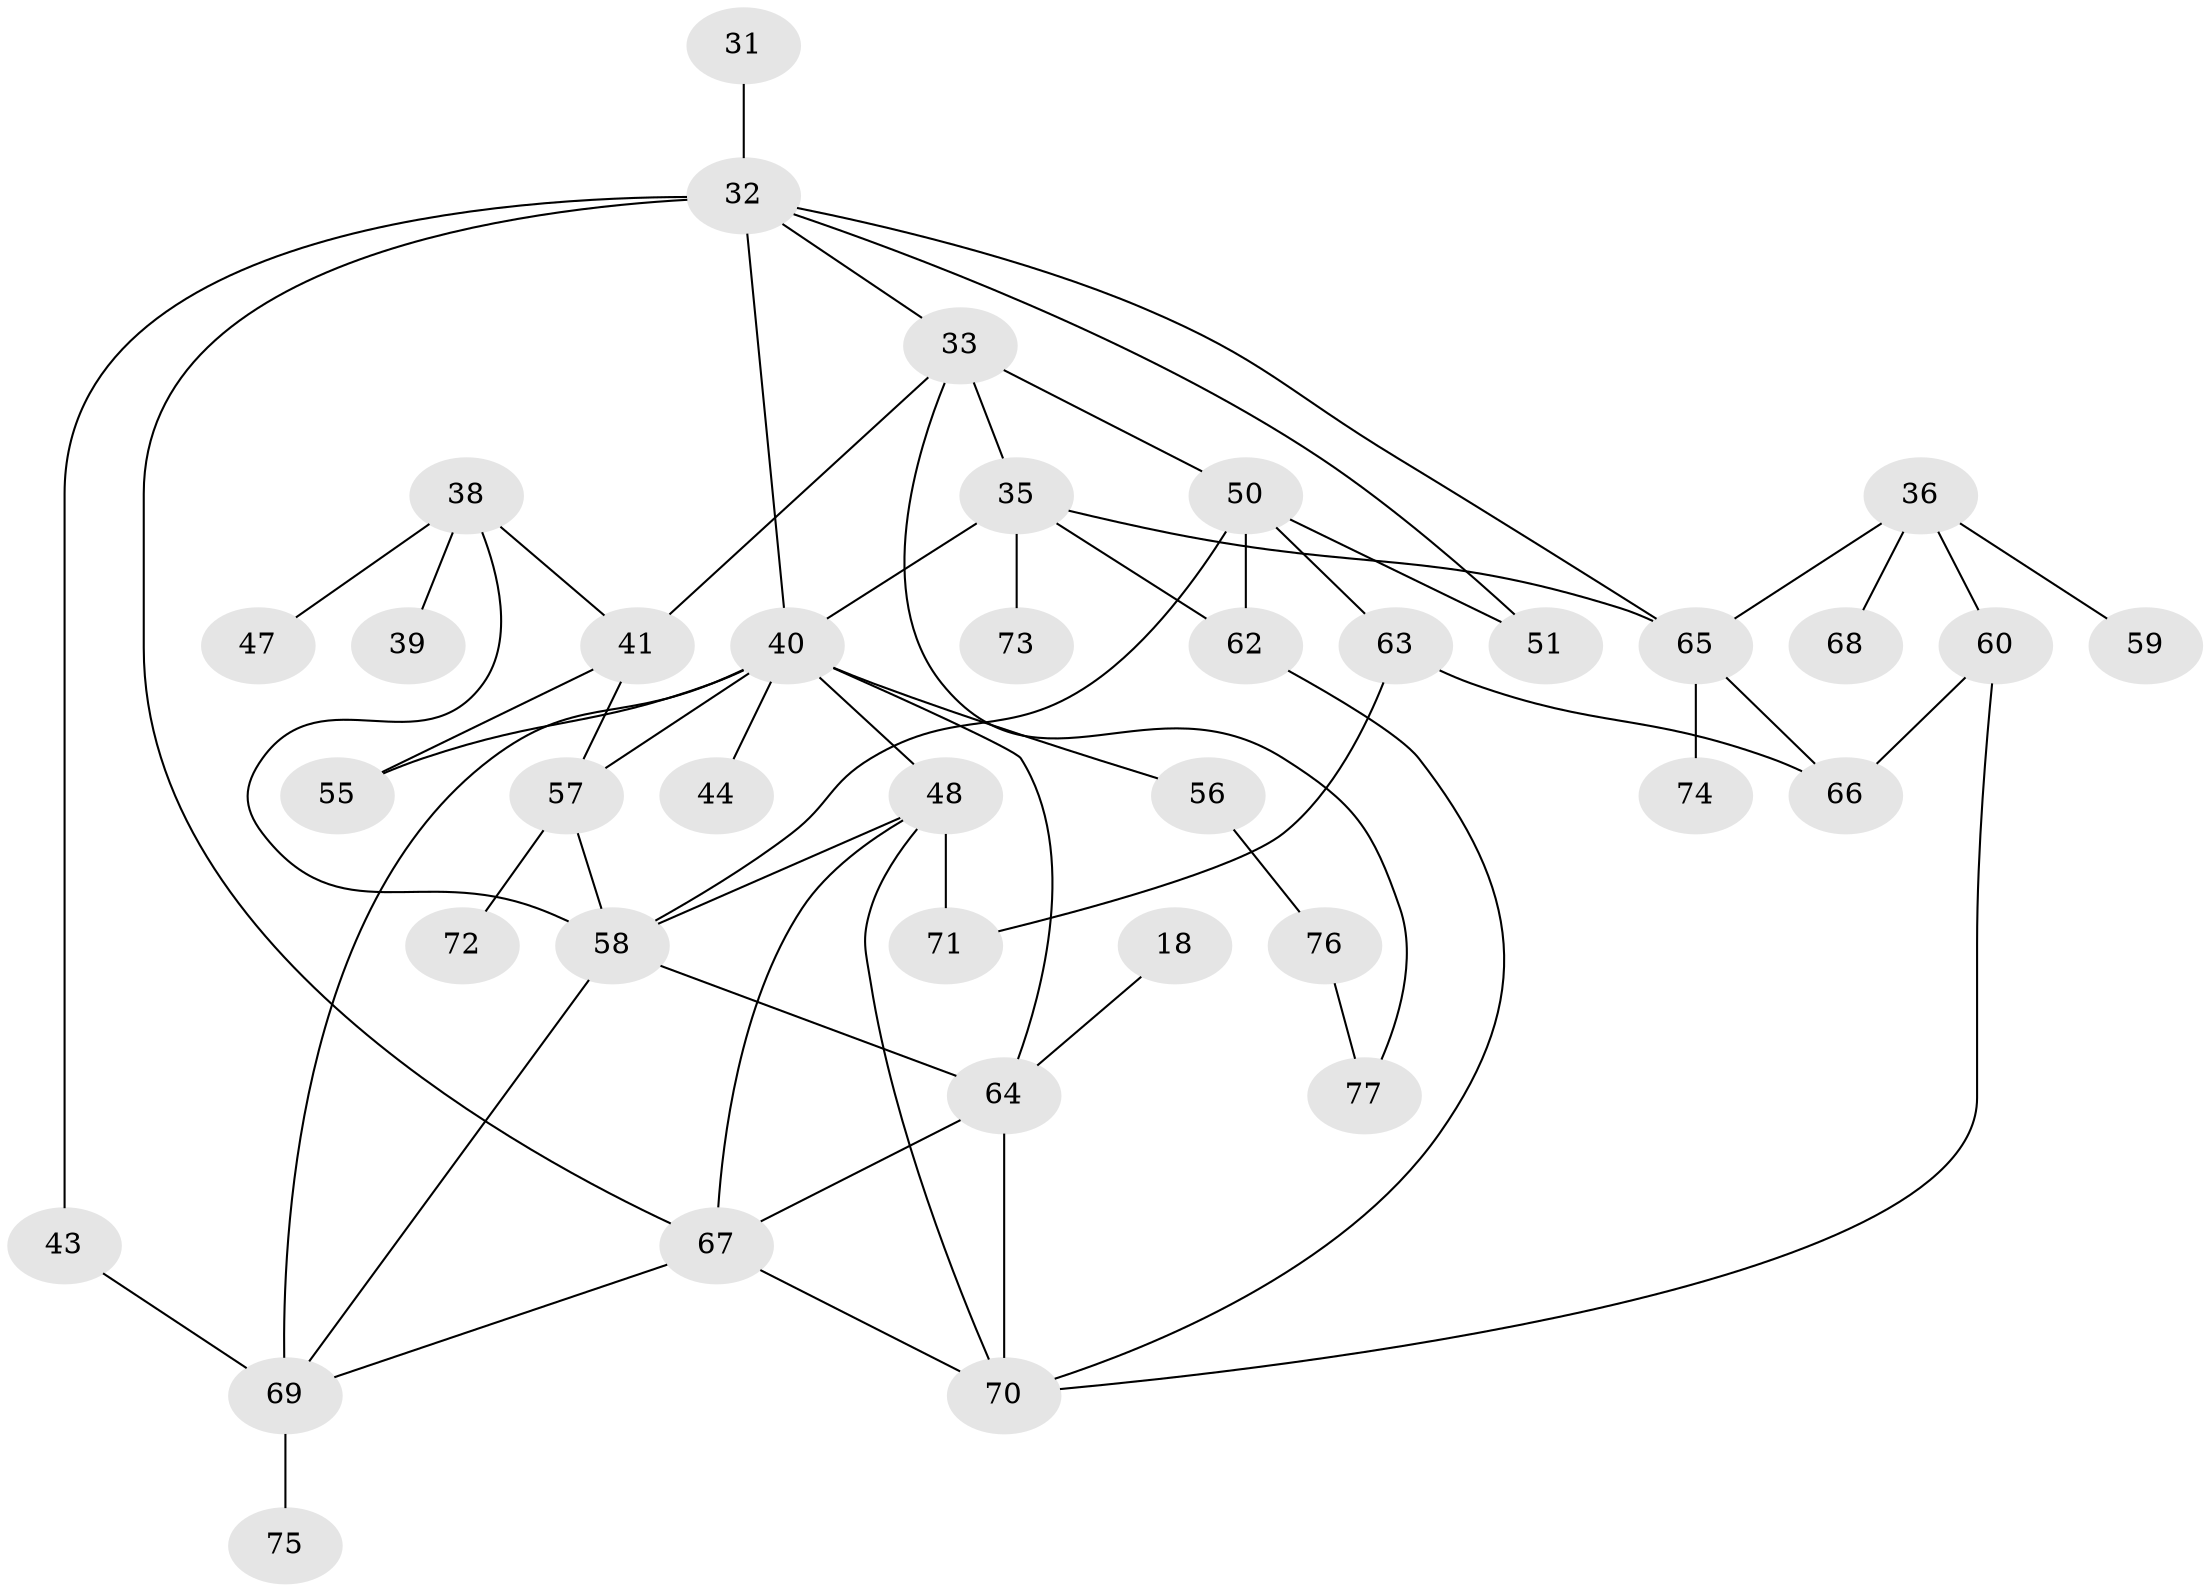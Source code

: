 // original degree distribution, {7: 0.012987012987012988, 6: 0.025974025974025976, 2: 0.2597402597402597, 5: 0.12987012987012986, 1: 0.18181818181818182, 3: 0.24675324675324675, 4: 0.14285714285714285}
// Generated by graph-tools (version 1.1) at 2025/41/03/09/25 04:41:12]
// undirected, 38 vertices, 60 edges
graph export_dot {
graph [start="1"]
  node [color=gray90,style=filled];
  18;
  31;
  32 [super="+7+8+22"];
  33 [super="+30"];
  35 [super="+19"];
  36;
  38;
  39;
  40 [super="+20+16+34"];
  41;
  43;
  44;
  47;
  48 [super="+45"];
  50 [super="+42"];
  51;
  55;
  56;
  57 [super="+49+29"];
  58 [super="+25"];
  59;
  60;
  62 [super="+21"];
  63;
  64 [super="+14+54"];
  65 [super="+26"];
  66;
  67 [super="+61"];
  68;
  69 [super="+46+37"];
  70 [super="+27"];
  71;
  72;
  73;
  74;
  75;
  76;
  77;
  18 -- 64;
  31 -- 32;
  32 -- 51;
  32 -- 40 [weight=3];
  32 -- 33;
  32 -- 43;
  32 -- 65;
  32 -- 67 [weight=2];
  33 -- 35 [weight=2];
  33 -- 41;
  33 -- 77;
  33 -- 50;
  35 -- 73;
  35 -- 40;
  35 -- 65;
  35 -- 62;
  36 -- 59;
  36 -- 60;
  36 -- 68;
  36 -- 65;
  38 -- 39;
  38 -- 47;
  38 -- 41;
  38 -- 58;
  40 -- 56;
  40 -- 55;
  40 -- 64 [weight=2];
  40 -- 57 [weight=3];
  40 -- 44;
  40 -- 48 [weight=2];
  40 -- 69;
  41 -- 55;
  41 -- 57;
  43 -- 69;
  48 -- 67 [weight=2];
  48 -- 70 [weight=2];
  48 -- 71;
  48 -- 58;
  50 -- 58;
  50 -- 51;
  50 -- 62;
  50 -- 63;
  56 -- 76;
  57 -- 72;
  57 -- 58 [weight=2];
  58 -- 64;
  58 -- 69;
  60 -- 70 [weight=2];
  60 -- 66;
  62 -- 70;
  63 -- 71;
  63 -- 66;
  64 -- 67 [weight=2];
  64 -- 70;
  65 -- 66;
  65 -- 74;
  67 -- 69;
  67 -- 70;
  69 -- 75;
  76 -- 77;
}
